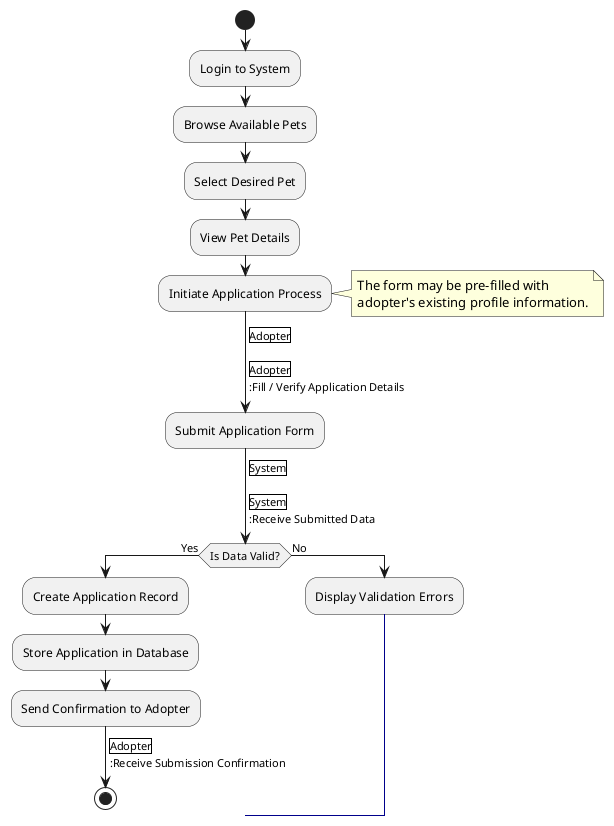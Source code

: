@startuml activity

|Adopter|
start
:Login to System;
:Browse Available Pets;
:Select Desired Pet;
:View Pet Details;
:Initiate Application Process;
-> |System|

|System|
:Display Application Form;
note right
  The form may be pre-filled with
  adopter's existing profile information.
end note
-> |Adopter|

|Adopter|
:Fill / Verify Application Details;
:Submit Application Form;
-> |System|

|System|
:Receive Submitted Data;
if (Is Data Valid?) then (Yes)
  :Create Application Record;
  :Store Application in Database;
  :Send Confirmation to Adopter;
  -> |Adopter|
  :Receive Submission Confirmation;
  stop
else (No)
  :Display Validation Errors;
  -> |Adopter|
  :Review and Correct Errors;
  -[#darkblue]-> :Fill / Verify Application Details;
endif

@enduml
